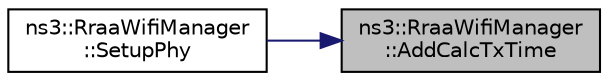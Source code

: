 digraph "ns3::RraaWifiManager::AddCalcTxTime"
{
 // LATEX_PDF_SIZE
  edge [fontname="Helvetica",fontsize="10",labelfontname="Helvetica",labelfontsize="10"];
  node [fontname="Helvetica",fontsize="10",shape=record];
  rankdir="RL";
  Node1 [label="ns3::RraaWifiManager\l::AddCalcTxTime",height=0.2,width=0.4,color="black", fillcolor="grey75", style="filled", fontcolor="black",tooltip="Add transmission time for the given mode to an internal list."];
  Node1 -> Node2 [dir="back",color="midnightblue",fontsize="10",style="solid",fontname="Helvetica"];
  Node2 [label="ns3::RraaWifiManager\l::SetupPhy",height=0.2,width=0.4,color="black", fillcolor="white", style="filled",URL="$classns3_1_1_rraa_wifi_manager.html#abd833ddb188c23c3281501401f3c8cd3",tooltip="Set up PHY associated with this device since it is the object that knows the full set of transmit rat..."];
}
